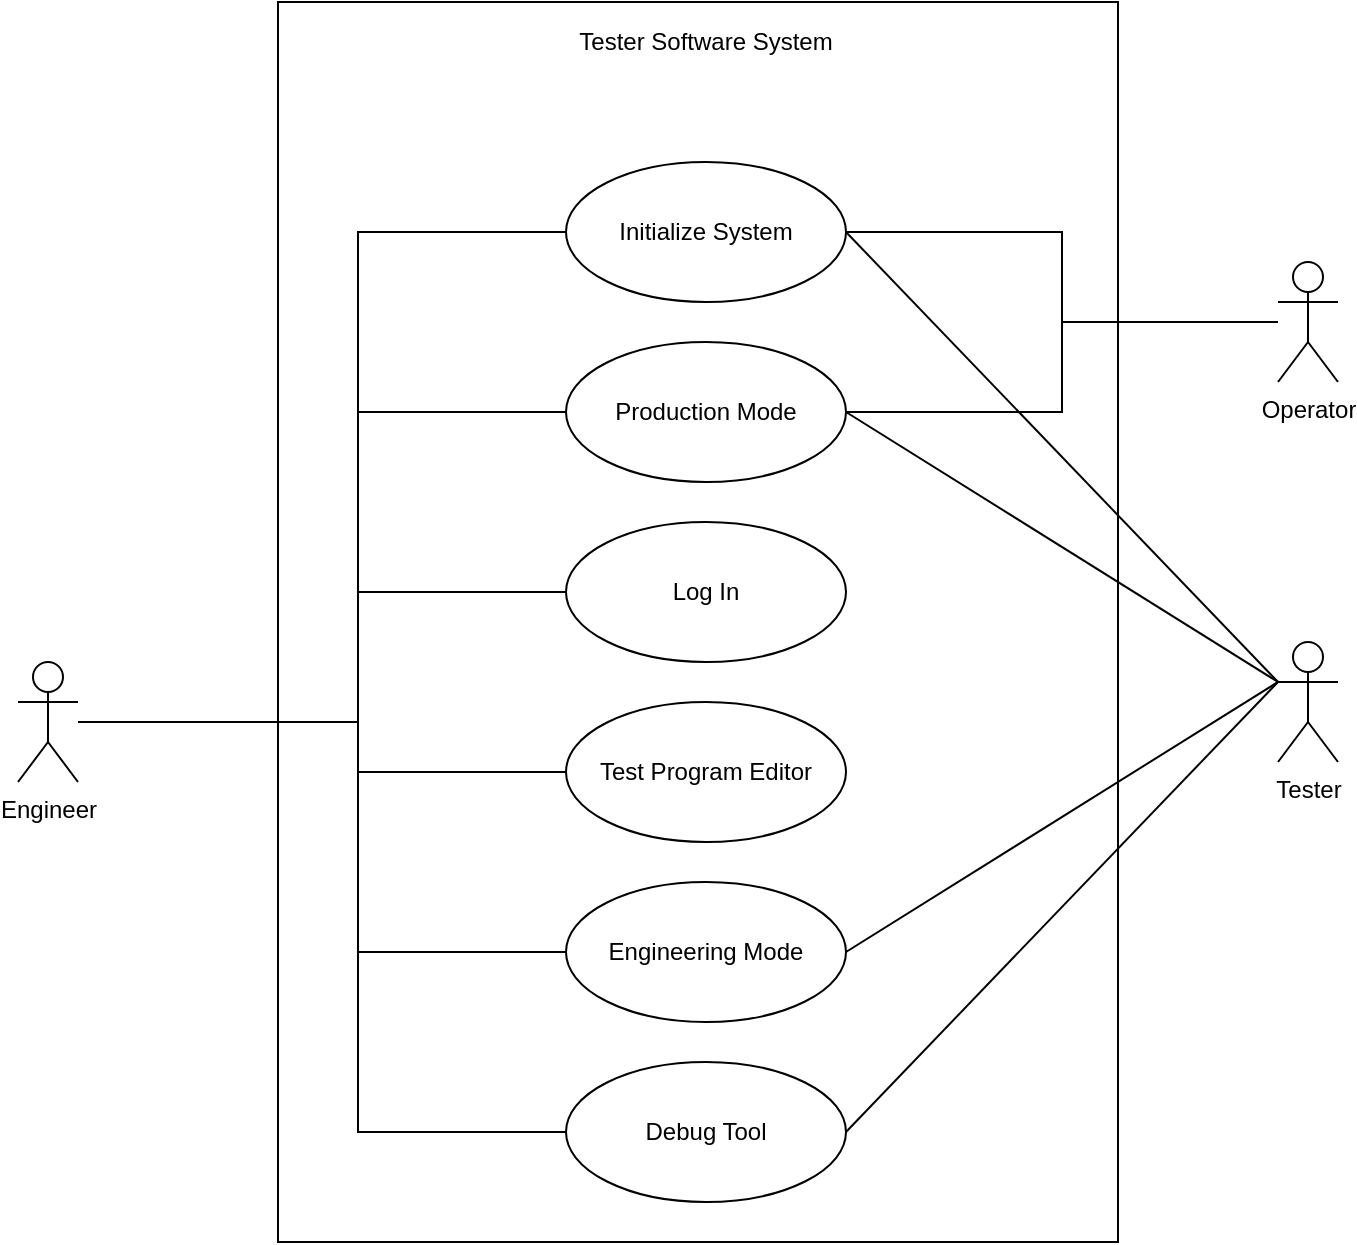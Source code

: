 <mxfile version="13.9.3" type="github" pages="10">
  <diagram id="ZSvhpRfDg_mLDwADFdrZ" name="Tester Software System Use Case">
    <mxGraphModel dx="1422" dy="762" grid="1" gridSize="10" guides="1" tooltips="1" connect="1" arrows="1" fold="1" page="1" pageScale="1" pageWidth="827" pageHeight="1169" math="0" shadow="0">
      <root>
        <mxCell id="4wPLn0WX0G4D1D1JWT_O-0" />
        <mxCell id="4wPLn0WX0G4D1D1JWT_O-1" parent="4wPLn0WX0G4D1D1JWT_O-0" />
        <mxCell id="4JWHjfX9BCcE-ciEQTX3-9" value="" style="rounded=0;whiteSpace=wrap;html=1;" vertex="1" parent="4wPLn0WX0G4D1D1JWT_O-1">
          <mxGeometry x="200" y="150" width="420" height="620" as="geometry" />
        </mxCell>
        <mxCell id="4JWHjfX9BCcE-ciEQTX3-0" value="Tester Software System" style="text;html=1;strokeColor=none;fillColor=none;align=center;verticalAlign=middle;whiteSpace=wrap;rounded=0;" vertex="1" parent="4wPLn0WX0G4D1D1JWT_O-1">
          <mxGeometry x="321" y="160" width="186" height="20" as="geometry" />
        </mxCell>
        <mxCell id="4JWHjfX9BCcE-ciEQTX3-10" style="edgeStyle=orthogonalEdgeStyle;rounded=0;orthogonalLoop=1;jettySize=auto;html=1;entryX=1;entryY=0.5;entryDx=0;entryDy=0;endArrow=none;endFill=0;" edge="1" parent="4wPLn0WX0G4D1D1JWT_O-1" source="4JWHjfX9BCcE-ciEQTX3-1" target="4JWHjfX9BCcE-ciEQTX3-2">
          <mxGeometry relative="1" as="geometry">
            <Array as="points">
              <mxPoint x="592" y="310" />
              <mxPoint x="592" y="265" />
            </Array>
          </mxGeometry>
        </mxCell>
        <mxCell id="4JWHjfX9BCcE-ciEQTX3-11" style="edgeStyle=orthogonalEdgeStyle;rounded=0;orthogonalLoop=1;jettySize=auto;html=1;entryX=1;entryY=0.5;entryDx=0;entryDy=0;endArrow=none;endFill=0;" edge="1" parent="4wPLn0WX0G4D1D1JWT_O-1" source="4JWHjfX9BCcE-ciEQTX3-1" target="4JWHjfX9BCcE-ciEQTX3-3">
          <mxGeometry relative="1" as="geometry">
            <Array as="points">
              <mxPoint x="592" y="310" />
              <mxPoint x="592" y="355" />
            </Array>
          </mxGeometry>
        </mxCell>
        <mxCell id="4JWHjfX9BCcE-ciEQTX3-1" value="Operator" style="shape=umlActor;verticalLabelPosition=bottom;verticalAlign=top;html=1;" vertex="1" parent="4wPLn0WX0G4D1D1JWT_O-1">
          <mxGeometry x="700" y="280" width="30" height="60" as="geometry" />
        </mxCell>
        <mxCell id="4JWHjfX9BCcE-ciEQTX3-2" value="Initialize System" style="ellipse;whiteSpace=wrap;html=1;" vertex="1" parent="4wPLn0WX0G4D1D1JWT_O-1">
          <mxGeometry x="344" y="230" width="140" height="70" as="geometry" />
        </mxCell>
        <mxCell id="4JWHjfX9BCcE-ciEQTX3-3" value="Production Mode" style="ellipse;whiteSpace=wrap;html=1;" vertex="1" parent="4wPLn0WX0G4D1D1JWT_O-1">
          <mxGeometry x="344" y="320" width="140" height="70" as="geometry" />
        </mxCell>
        <mxCell id="4JWHjfX9BCcE-ciEQTX3-4" value="Log In" style="ellipse;whiteSpace=wrap;html=1;" vertex="1" parent="4wPLn0WX0G4D1D1JWT_O-1">
          <mxGeometry x="344" y="410" width="140" height="70" as="geometry" />
        </mxCell>
        <mxCell id="4JWHjfX9BCcE-ciEQTX3-5" value="Engineering Mode" style="ellipse;whiteSpace=wrap;html=1;" vertex="1" parent="4wPLn0WX0G4D1D1JWT_O-1">
          <mxGeometry x="344" y="590" width="140" height="70" as="geometry" />
        </mxCell>
        <mxCell id="4JWHjfX9BCcE-ciEQTX3-6" value="Test Program Editor" style="ellipse;whiteSpace=wrap;html=1;" vertex="1" parent="4wPLn0WX0G4D1D1JWT_O-1">
          <mxGeometry x="344" y="500" width="140" height="70" as="geometry" />
        </mxCell>
        <mxCell id="4JWHjfX9BCcE-ciEQTX3-7" value="Debug Tool" style="ellipse;whiteSpace=wrap;html=1;" vertex="1" parent="4wPLn0WX0G4D1D1JWT_O-1">
          <mxGeometry x="344" y="680" width="140" height="70" as="geometry" />
        </mxCell>
        <mxCell id="4JWHjfX9BCcE-ciEQTX3-12" style="edgeStyle=orthogonalEdgeStyle;rounded=0;orthogonalLoop=1;jettySize=auto;html=1;entryX=0;entryY=0.5;entryDx=0;entryDy=0;endArrow=none;endFill=0;" edge="1" parent="4wPLn0WX0G4D1D1JWT_O-1" source="4JWHjfX9BCcE-ciEQTX3-8" target="4JWHjfX9BCcE-ciEQTX3-2">
          <mxGeometry relative="1" as="geometry">
            <Array as="points">
              <mxPoint x="240" y="510" />
              <mxPoint x="240" y="265" />
            </Array>
          </mxGeometry>
        </mxCell>
        <mxCell id="4JWHjfX9BCcE-ciEQTX3-13" style="edgeStyle=orthogonalEdgeStyle;rounded=0;orthogonalLoop=1;jettySize=auto;html=1;entryX=0;entryY=0.5;entryDx=0;entryDy=0;endArrow=none;endFill=0;" edge="1" parent="4wPLn0WX0G4D1D1JWT_O-1" source="4JWHjfX9BCcE-ciEQTX3-8" target="4JWHjfX9BCcE-ciEQTX3-3">
          <mxGeometry relative="1" as="geometry">
            <Array as="points">
              <mxPoint x="240" y="510" />
              <mxPoint x="240" y="355" />
            </Array>
          </mxGeometry>
        </mxCell>
        <mxCell id="4JWHjfX9BCcE-ciEQTX3-14" style="edgeStyle=orthogonalEdgeStyle;rounded=0;orthogonalLoop=1;jettySize=auto;html=1;entryX=0;entryY=0.5;entryDx=0;entryDy=0;endArrow=none;endFill=0;" edge="1" parent="4wPLn0WX0G4D1D1JWT_O-1" source="4JWHjfX9BCcE-ciEQTX3-8" target="4JWHjfX9BCcE-ciEQTX3-4">
          <mxGeometry relative="1" as="geometry">
            <Array as="points">
              <mxPoint x="240" y="510" />
              <mxPoint x="240" y="445" />
            </Array>
          </mxGeometry>
        </mxCell>
        <mxCell id="4JWHjfX9BCcE-ciEQTX3-15" style="edgeStyle=orthogonalEdgeStyle;rounded=0;orthogonalLoop=1;jettySize=auto;html=1;entryX=0;entryY=0.5;entryDx=0;entryDy=0;endArrow=none;endFill=0;" edge="1" parent="4wPLn0WX0G4D1D1JWT_O-1" source="4JWHjfX9BCcE-ciEQTX3-8" target="4JWHjfX9BCcE-ciEQTX3-6">
          <mxGeometry relative="1" as="geometry">
            <Array as="points">
              <mxPoint x="240" y="510" />
              <mxPoint x="240" y="535" />
            </Array>
          </mxGeometry>
        </mxCell>
        <mxCell id="4JWHjfX9BCcE-ciEQTX3-16" style="edgeStyle=orthogonalEdgeStyle;rounded=0;orthogonalLoop=1;jettySize=auto;html=1;entryX=0;entryY=0.5;entryDx=0;entryDy=0;endArrow=none;endFill=0;" edge="1" parent="4wPLn0WX0G4D1D1JWT_O-1" source="4JWHjfX9BCcE-ciEQTX3-8" target="4JWHjfX9BCcE-ciEQTX3-5">
          <mxGeometry relative="1" as="geometry">
            <Array as="points">
              <mxPoint x="240" y="510" />
              <mxPoint x="240" y="625" />
            </Array>
          </mxGeometry>
        </mxCell>
        <mxCell id="4JWHjfX9BCcE-ciEQTX3-17" style="edgeStyle=orthogonalEdgeStyle;rounded=0;orthogonalLoop=1;jettySize=auto;html=1;entryX=0;entryY=0.5;entryDx=0;entryDy=0;endArrow=none;endFill=0;" edge="1" parent="4wPLn0WX0G4D1D1JWT_O-1" source="4JWHjfX9BCcE-ciEQTX3-8" target="4JWHjfX9BCcE-ciEQTX3-7">
          <mxGeometry relative="1" as="geometry">
            <Array as="points">
              <mxPoint x="240" y="510" />
              <mxPoint x="240" y="715" />
            </Array>
          </mxGeometry>
        </mxCell>
        <mxCell id="4JWHjfX9BCcE-ciEQTX3-8" value="Engineer" style="shape=umlActor;verticalLabelPosition=bottom;verticalAlign=top;html=1;" vertex="1" parent="4wPLn0WX0G4D1D1JWT_O-1">
          <mxGeometry x="70" y="480" width="30" height="60" as="geometry" />
        </mxCell>
        <mxCell id="4JWHjfX9BCcE-ciEQTX3-18" value="Tester" style="shape=umlActor;verticalLabelPosition=bottom;verticalAlign=top;html=1;" vertex="1" parent="4wPLn0WX0G4D1D1JWT_O-1">
          <mxGeometry x="700" y="470" width="30" height="60" as="geometry" />
        </mxCell>
        <mxCell id="4JWHjfX9BCcE-ciEQTX3-20" value="" style="endArrow=none;html=1;entryX=1;entryY=0.5;entryDx=0;entryDy=0;exitX=0;exitY=0.333;exitDx=0;exitDy=0;exitPerimeter=0;" edge="1" parent="4wPLn0WX0G4D1D1JWT_O-1" source="4JWHjfX9BCcE-ciEQTX3-18" target="4JWHjfX9BCcE-ciEQTX3-2">
          <mxGeometry width="50" height="50" relative="1" as="geometry">
            <mxPoint x="660" y="450" as="sourcePoint" />
            <mxPoint x="710" y="400" as="targetPoint" />
          </mxGeometry>
        </mxCell>
        <mxCell id="4JWHjfX9BCcE-ciEQTX3-21" value="" style="endArrow=none;html=1;entryX=1;entryY=0.5;entryDx=0;entryDy=0;exitX=0;exitY=0.333;exitDx=0;exitDy=0;exitPerimeter=0;" edge="1" parent="4wPLn0WX0G4D1D1JWT_O-1" source="4JWHjfX9BCcE-ciEQTX3-18" target="4JWHjfX9BCcE-ciEQTX3-3">
          <mxGeometry width="50" height="50" relative="1" as="geometry">
            <mxPoint x="520" y="440" as="sourcePoint" />
            <mxPoint x="570" y="390" as="targetPoint" />
          </mxGeometry>
        </mxCell>
        <mxCell id="4JWHjfX9BCcE-ciEQTX3-22" value="" style="endArrow=none;html=1;entryX=1;entryY=0.5;entryDx=0;entryDy=0;exitX=0;exitY=0.333;exitDx=0;exitDy=0;exitPerimeter=0;" edge="1" parent="4wPLn0WX0G4D1D1JWT_O-1" source="4JWHjfX9BCcE-ciEQTX3-18" target="4JWHjfX9BCcE-ciEQTX3-5">
          <mxGeometry width="50" height="50" relative="1" as="geometry">
            <mxPoint x="700" y="540" as="sourcePoint" />
            <mxPoint x="484" y="405" as="targetPoint" />
          </mxGeometry>
        </mxCell>
        <mxCell id="4JWHjfX9BCcE-ciEQTX3-23" value="" style="endArrow=none;html=1;entryX=1;entryY=0.5;entryDx=0;entryDy=0;exitX=0;exitY=0.333;exitDx=0;exitDy=0;exitPerimeter=0;" edge="1" parent="4wPLn0WX0G4D1D1JWT_O-1" source="4JWHjfX9BCcE-ciEQTX3-18" target="4JWHjfX9BCcE-ciEQTX3-7">
          <mxGeometry width="50" height="50" relative="1" as="geometry">
            <mxPoint x="710" y="525" as="sourcePoint" />
            <mxPoint x="494" y="660" as="targetPoint" />
          </mxGeometry>
        </mxCell>
      </root>
    </mxGraphModel>
  </diagram>
  <diagram name="Initialize" id="9f46799a-70d6-7492-0946-bef42562c5a5">
    <mxGraphModel dx="1422" dy="762" grid="1" gridSize="10" guides="1" tooltips="1" connect="1" arrows="1" fold="1" page="1" pageScale="1" pageWidth="1100" pageHeight="850" background="#ffffff" math="0" shadow="0">
      <root>
        <mxCell id="0" />
        <mxCell id="1" parent="0" />
        <mxCell id="-JSnuaMhh9l9vGgG3Sei-8" style="edgeStyle=orthogonalEdgeStyle;rounded=0;orthogonalLoop=1;jettySize=auto;html=1;entryX=0;entryY=0.333;entryDx=0;entryDy=0;entryPerimeter=0;" parent="1" source="-JSnuaMhh9l9vGgG3Sei-1" target="-JSnuaMhh9l9vGgG3Sei-4" edge="1">
          <mxGeometry relative="1" as="geometry" />
        </mxCell>
        <mxCell id="-JSnuaMhh9l9vGgG3Sei-1" value="Operator" style="shape=umlActor;verticalLabelPosition=bottom;verticalAlign=top;html=1;outlineConnect=0;" parent="1" vertex="1">
          <mxGeometry x="30" y="150" width="30" height="60" as="geometry" />
        </mxCell>
        <mxCell id="-JSnuaMhh9l9vGgG3Sei-4" value="User" style="shape=umlActor;verticalLabelPosition=bottom;verticalAlign=top;html=1;outlineConnect=0;" parent="1" vertex="1">
          <mxGeometry x="230" y="230" width="30" height="60" as="geometry" />
        </mxCell>
        <mxCell id="-JSnuaMhh9l9vGgG3Sei-9" style="edgeStyle=orthogonalEdgeStyle;rounded=0;orthogonalLoop=1;jettySize=auto;html=1;entryX=0;entryY=0.333;entryDx=0;entryDy=0;entryPerimeter=0;" parent="1" source="-JSnuaMhh9l9vGgG3Sei-6" target="-JSnuaMhh9l9vGgG3Sei-4" edge="1">
          <mxGeometry relative="1" as="geometry">
            <mxPoint x="270" y="300" as="targetPoint" />
          </mxGeometry>
        </mxCell>
        <mxCell id="-JSnuaMhh9l9vGgG3Sei-6" value="Engineer" style="shape=umlActor;verticalLabelPosition=bottom;verticalAlign=top;html=1;outlineConnect=0;" parent="1" vertex="1">
          <mxGeometry x="30" y="280" width="30" height="60" as="geometry" />
        </mxCell>
        <mxCell id="-JSnuaMhh9l9vGgG3Sei-10" value="User" style="shape=umlActor;verticalLabelPosition=bottom;verticalAlign=top;html=1;outlineConnect=0;" parent="1" vertex="1">
          <mxGeometry x="20" y="540" width="30" height="60" as="geometry" />
        </mxCell>
        <mxCell id="-JSnuaMhh9l9vGgG3Sei-11" value="" style="rounded=0;whiteSpace=wrap;html=1;" parent="1" vertex="1">
          <mxGeometry x="250" y="330" width="410" height="590" as="geometry" />
        </mxCell>
        <mxCell id="-JSnuaMhh9l9vGgG3Sei-12" value="Tester Software System" style="text;html=1;strokeColor=none;fillColor=none;align=center;verticalAlign=middle;whiteSpace=wrap;rounded=0;" parent="1" vertex="1">
          <mxGeometry x="355" y="330" width="190" height="20" as="geometry" />
        </mxCell>
        <mxCell id="-JSnuaMhh9l9vGgG3Sei-13" value="Tester" style="shape=umlActor;verticalLabelPosition=bottom;verticalAlign=top;html=1;outlineConnect=0;" parent="1" vertex="1">
          <mxGeometry x="780" y="380" width="30" height="60" as="geometry" />
        </mxCell>
        <mxCell id="6TNPNMNtczoR3a4b1QIF-2" style="rounded=0;orthogonalLoop=1;jettySize=auto;html=1;entryX=0;entryY=0.333;entryDx=0;entryDy=0;entryPerimeter=0;endArrow=none;endFill=0;" edge="1" parent="1" source="-JSnuaMhh9l9vGgG3Sei-14" target="-JSnuaMhh9l9vGgG3Sei-13">
          <mxGeometry relative="1" as="geometry" />
        </mxCell>
        <mxCell id="6TNPNMNtczoR3a4b1QIF-7" style="edgeStyle=none;rounded=0;orthogonalLoop=1;jettySize=auto;html=1;exitX=0.5;exitY=1;exitDx=0;exitDy=0;entryX=0.5;entryY=0;entryDx=0;entryDy=0;endArrow=classic;endFill=1;dashed=1;" edge="1" parent="1" source="-JSnuaMhh9l9vGgG3Sei-14" target="6TNPNMNtczoR3a4b1QIF-3">
          <mxGeometry relative="1" as="geometry" />
        </mxCell>
        <mxCell id="6TNPNMNtczoR3a4b1QIF-8" value="&amp;lt;&amp;lt;Include&amp;gt;&amp;gt;" style="edgeLabel;html=1;align=center;verticalAlign=middle;resizable=0;points=[];" vertex="1" connectable="0" parent="6TNPNMNtczoR3a4b1QIF-7">
          <mxGeometry x="0.371" y="1" relative="1" as="geometry">
            <mxPoint x="-1" y="-14" as="offset" />
          </mxGeometry>
        </mxCell>
        <mxCell id="-JSnuaMhh9l9vGgG3Sei-14" value="System Initialize" style="ellipse;whiteSpace=wrap;html=1;" parent="1" vertex="1">
          <mxGeometry x="380" y="370" width="140" height="70" as="geometry" />
        </mxCell>
        <mxCell id="6TNPNMNtczoR3a4b1QIF-1" style="rounded=0;orthogonalLoop=1;jettySize=auto;html=1;entryX=0;entryY=0.5;entryDx=0;entryDy=0;endArrow=none;endFill=0;" edge="1" parent="1" source="-JSnuaMhh9l9vGgG3Sei-10" target="-JSnuaMhh9l9vGgG3Sei-14">
          <mxGeometry relative="1" as="geometry" />
        </mxCell>
        <mxCell id="6TNPNMNtczoR3a4b1QIF-4" style="edgeStyle=none;rounded=0;orthogonalLoop=1;jettySize=auto;html=1;exitX=1;exitY=0.5;exitDx=0;exitDy=0;entryX=0;entryY=0.333;entryDx=0;entryDy=0;entryPerimeter=0;endArrow=none;endFill=0;" edge="1" parent="1" source="6TNPNMNtczoR3a4b1QIF-3" target="-JSnuaMhh9l9vGgG3Sei-13">
          <mxGeometry relative="1" as="geometry" />
        </mxCell>
        <mxCell id="6TNPNMNtczoR3a4b1QIF-3" value="Check Tester" style="ellipse;whiteSpace=wrap;html=1;" vertex="1" parent="1">
          <mxGeometry x="380" y="490" width="140" height="70" as="geometry" />
        </mxCell>
        <mxCell id="6TNPNMNtczoR3a4b1QIF-5" value="Enter Offline Mode" style="ellipse;whiteSpace=wrap;html=1;" vertex="1" parent="1">
          <mxGeometry x="380" y="790" width="140" height="70" as="geometry" />
        </mxCell>
        <mxCell id="6TNPNMNtczoR3a4b1QIF-6" value="Enter Online Mode" style="ellipse;whiteSpace=wrap;html=1;" vertex="1" parent="1">
          <mxGeometry x="380" y="690" width="140" height="70" as="geometry" />
        </mxCell>
        <mxCell id="6TNPNMNtczoR3a4b1QIF-9" style="edgeStyle=none;rounded=0;orthogonalLoop=1;jettySize=auto;html=1;entryX=0;entryY=0.5;entryDx=0;entryDy=0;endArrow=none;endFill=0;" edge="1" parent="1" source="-JSnuaMhh9l9vGgG3Sei-10" target="6TNPNMNtczoR3a4b1QIF-6">
          <mxGeometry relative="1" as="geometry" />
        </mxCell>
        <mxCell id="6TNPNMNtczoR3a4b1QIF-10" style="edgeStyle=none;rounded=0;orthogonalLoop=1;jettySize=auto;html=1;entryX=0;entryY=0.5;entryDx=0;entryDy=0;endArrow=none;endFill=0;" edge="1" parent="1" source="-JSnuaMhh9l9vGgG3Sei-10" target="6TNPNMNtczoR3a4b1QIF-5">
          <mxGeometry relative="1" as="geometry" />
        </mxCell>
        <mxCell id="GsQcswI2mvqYlv_gjndz-1" value="Display Tester Information" style="ellipse;whiteSpace=wrap;html=1;" vertex="1" parent="1">
          <mxGeometry x="380" y="590" width="140" height="70" as="geometry" />
        </mxCell>
        <mxCell id="GsQcswI2mvqYlv_gjndz-2" style="edgeStyle=none;rounded=0;orthogonalLoop=1;jettySize=auto;html=1;entryX=0;entryY=0.5;entryDx=0;entryDy=0;endArrow=none;endFill=0;" edge="1" parent="1" source="-JSnuaMhh9l9vGgG3Sei-10" target="GsQcswI2mvqYlv_gjndz-1">
          <mxGeometry relative="1" as="geometry" />
        </mxCell>
      </root>
    </mxGraphModel>
  </diagram>
  <diagram id="JwA9TVUATksCAMwefTBp" name="Test Program Editor">
    <mxGraphModel dx="1422" dy="762" grid="1" gridSize="10" guides="1" tooltips="1" connect="1" arrows="1" fold="1" page="1" pageScale="1" pageWidth="827" pageHeight="1169" math="0" shadow="0">
      <root>
        <mxCell id="bP-Z4eB2gMXcmHlZaZZ3-0" />
        <mxCell id="bP-Z4eB2gMXcmHlZaZZ3-1" parent="bP-Z4eB2gMXcmHlZaZZ3-0" />
        <mxCell id="bP-Z4eB2gMXcmHlZaZZ3-3" value="" style="rounded=0;whiteSpace=wrap;html=1;" parent="bP-Z4eB2gMXcmHlZaZZ3-1" vertex="1">
          <mxGeometry x="260" y="50" width="450" height="900" as="geometry" />
        </mxCell>
        <mxCell id="Yi7C3MmLk7GHU6UtNqIh-13" style="edgeStyle=none;rounded=0;orthogonalLoop=1;jettySize=auto;html=1;entryX=0;entryY=0.5;entryDx=0;entryDy=0;endArrow=none;endFill=0;" edge="1" parent="bP-Z4eB2gMXcmHlZaZZ3-1" source="bP-Z4eB2gMXcmHlZaZZ3-2" target="Yi7C3MmLk7GHU6UtNqIh-0">
          <mxGeometry relative="1" as="geometry" />
        </mxCell>
        <mxCell id="Yi7C3MmLk7GHU6UtNqIh-14" style="edgeStyle=none;rounded=0;orthogonalLoop=1;jettySize=auto;html=1;entryX=0;entryY=0.585;entryDx=0;entryDy=0;entryPerimeter=0;endArrow=none;endFill=0;" edge="1" parent="bP-Z4eB2gMXcmHlZaZZ3-1" source="bP-Z4eB2gMXcmHlZaZZ3-2" target="Yi7C3MmLk7GHU6UtNqIh-1">
          <mxGeometry relative="1" as="geometry" />
        </mxCell>
        <mxCell id="Yi7C3MmLk7GHU6UtNqIh-15" style="edgeStyle=none;rounded=0;orthogonalLoop=1;jettySize=auto;html=1;entryX=0;entryY=0.5;entryDx=0;entryDy=0;endArrow=none;endFill=0;" edge="1" parent="bP-Z4eB2gMXcmHlZaZZ3-1" source="bP-Z4eB2gMXcmHlZaZZ3-2" target="bP-Z4eB2gMXcmHlZaZZ3-5">
          <mxGeometry relative="1" as="geometry" />
        </mxCell>
        <mxCell id="Yi7C3MmLk7GHU6UtNqIh-16" style="edgeStyle=none;rounded=0;orthogonalLoop=1;jettySize=auto;html=1;entryX=0;entryY=0.5;entryDx=0;entryDy=0;endArrow=none;endFill=0;" edge="1" parent="bP-Z4eB2gMXcmHlZaZZ3-1" source="bP-Z4eB2gMXcmHlZaZZ3-2" target="bP-Z4eB2gMXcmHlZaZZ3-6">
          <mxGeometry relative="1" as="geometry" />
        </mxCell>
        <mxCell id="Yi7C3MmLk7GHU6UtNqIh-17" style="edgeStyle=none;rounded=0;orthogonalLoop=1;jettySize=auto;html=1;entryX=0;entryY=0.5;entryDx=0;entryDy=0;endArrow=none;endFill=0;" edge="1" parent="bP-Z4eB2gMXcmHlZaZZ3-1" source="bP-Z4eB2gMXcmHlZaZZ3-2" target="bP-Z4eB2gMXcmHlZaZZ3-7">
          <mxGeometry relative="1" as="geometry" />
        </mxCell>
        <mxCell id="Yi7C3MmLk7GHU6UtNqIh-18" style="edgeStyle=none;rounded=0;orthogonalLoop=1;jettySize=auto;html=1;entryX=0;entryY=0.5;entryDx=0;entryDy=0;endArrow=none;endFill=0;" edge="1" parent="bP-Z4eB2gMXcmHlZaZZ3-1" source="bP-Z4eB2gMXcmHlZaZZ3-2" target="bP-Z4eB2gMXcmHlZaZZ3-8">
          <mxGeometry relative="1" as="geometry" />
        </mxCell>
        <mxCell id="Yi7C3MmLk7GHU6UtNqIh-19" style="edgeStyle=none;rounded=0;orthogonalLoop=1;jettySize=auto;html=1;entryX=0;entryY=0.5;entryDx=0;entryDy=0;endArrow=none;endFill=0;" edge="1" parent="bP-Z4eB2gMXcmHlZaZZ3-1" source="bP-Z4eB2gMXcmHlZaZZ3-2" target="bP-Z4eB2gMXcmHlZaZZ3-9">
          <mxGeometry relative="1" as="geometry" />
        </mxCell>
        <mxCell id="Yi7C3MmLk7GHU6UtNqIh-20" style="edgeStyle=none;rounded=0;orthogonalLoop=1;jettySize=auto;html=1;entryX=0;entryY=0.5;entryDx=0;entryDy=0;endArrow=none;endFill=0;" edge="1" parent="bP-Z4eB2gMXcmHlZaZZ3-1" source="bP-Z4eB2gMXcmHlZaZZ3-2" target="Yi7C3MmLk7GHU6UtNqIh-10">
          <mxGeometry relative="1" as="geometry" />
        </mxCell>
        <mxCell id="Yi7C3MmLk7GHU6UtNqIh-21" style="edgeStyle=none;rounded=0;orthogonalLoop=1;jettySize=auto;html=1;entryX=0;entryY=0.5;entryDx=0;entryDy=0;endArrow=none;endFill=0;" edge="1" parent="bP-Z4eB2gMXcmHlZaZZ3-1" source="bP-Z4eB2gMXcmHlZaZZ3-2" target="Yi7C3MmLk7GHU6UtNqIh-11">
          <mxGeometry relative="1" as="geometry" />
        </mxCell>
        <mxCell id="Yi7C3MmLk7GHU6UtNqIh-22" style="edgeStyle=none;rounded=0;orthogonalLoop=1;jettySize=auto;html=1;entryX=0;entryY=0.5;entryDx=0;entryDy=0;endArrow=none;endFill=0;" edge="1" parent="bP-Z4eB2gMXcmHlZaZZ3-1" source="bP-Z4eB2gMXcmHlZaZZ3-2" target="Yi7C3MmLk7GHU6UtNqIh-12">
          <mxGeometry relative="1" as="geometry" />
        </mxCell>
        <mxCell id="Yi7C3MmLk7GHU6UtNqIh-23" style="edgeStyle=none;rounded=0;orthogonalLoop=1;jettySize=auto;html=1;entryX=0;entryY=0.5;entryDx=0;entryDy=0;endArrow=none;endFill=0;" edge="1" parent="bP-Z4eB2gMXcmHlZaZZ3-1" source="bP-Z4eB2gMXcmHlZaZZ3-2" target="Yi7C3MmLk7GHU6UtNqIh-2">
          <mxGeometry relative="1" as="geometry" />
        </mxCell>
        <mxCell id="bP-Z4eB2gMXcmHlZaZZ3-2" value="Engineer" style="shape=umlActor;verticalLabelPosition=bottom;verticalAlign=top;html=1;" parent="bP-Z4eB2gMXcmHlZaZZ3-1" vertex="1">
          <mxGeometry x="170" y="465" width="30" height="60" as="geometry" />
        </mxCell>
        <mxCell id="bP-Z4eB2gMXcmHlZaZZ3-4" value="Tester Program Editor" style="text;html=1;strokeColor=none;fillColor=none;align=center;verticalAlign=middle;whiteSpace=wrap;rounded=0;" parent="bP-Z4eB2gMXcmHlZaZZ3-1" vertex="1">
          <mxGeometry x="430" y="50" width="130" height="24.884" as="geometry" />
        </mxCell>
        <mxCell id="Yi7C3MmLk7GHU6UtNqIh-0" value="Create Project" style="ellipse;whiteSpace=wrap;html=1;" vertex="1" parent="bP-Z4eB2gMXcmHlZaZZ3-1">
          <mxGeometry x="274" y="105.049" width="140" height="78.842" as="geometry" />
        </mxCell>
        <mxCell id="Yi7C3MmLk7GHU6UtNqIh-1" value="Open Project" style="ellipse;whiteSpace=wrap;html=1;" vertex="1" parent="bP-Z4eB2gMXcmHlZaZZ3-1">
          <mxGeometry x="430" y="130.005" width="140" height="78.842" as="geometry" />
        </mxCell>
        <mxCell id="Yi7C3MmLk7GHU6UtNqIh-2" value="Close Project" style="ellipse;whiteSpace=wrap;html=1;" vertex="1" parent="bP-Z4eB2gMXcmHlZaZZ3-1">
          <mxGeometry x="260" y="848.84" width="140" height="78.842" as="geometry" />
        </mxCell>
        <mxCell id="Yi7C3MmLk7GHU6UtNqIh-10" value="Save" style="ellipse;whiteSpace=wrap;html=1;" vertex="1" parent="bP-Z4eB2gMXcmHlZaZZ3-1">
          <mxGeometry x="520" y="619.995" width="140" height="78.842" as="geometry" />
        </mxCell>
        <mxCell id="Yi7C3MmLk7GHU6UtNqIh-11" value="Save All" style="ellipse;whiteSpace=wrap;html=1;" vertex="1" parent="bP-Z4eB2gMXcmHlZaZZ3-1">
          <mxGeometry x="460" y="700.001" width="140" height="78.842" as="geometry" />
        </mxCell>
        <mxCell id="bP-Z4eB2gMXcmHlZaZZ3-5" value="Define SPJT&amp;nbsp;" style="ellipse;whiteSpace=wrap;html=1;" parent="bP-Z4eB2gMXcmHlZaZZ3-1" vertex="1">
          <mxGeometry x="500" y="220" width="140" height="70" as="geometry" />
        </mxCell>
        <mxCell id="bP-Z4eB2gMXcmHlZaZZ3-6" value="Define Signal" style="ellipse;whiteSpace=wrap;html=1;" parent="bP-Z4eB2gMXcmHlZaZZ3-1" vertex="1">
          <mxGeometry x="570" y="290" width="140" height="70" as="geometry" />
        </mxCell>
        <mxCell id="bP-Z4eB2gMXcmHlZaZZ3-7" value="Define Flow Table" style="ellipse;whiteSpace=wrap;html=1;" parent="bP-Z4eB2gMXcmHlZaZZ3-1" vertex="1">
          <mxGeometry x="570" y="380" width="140" height="70" as="geometry" />
        </mxCell>
        <mxCell id="bP-Z4eB2gMXcmHlZaZZ3-8" value="Define Limit" style="ellipse;whiteSpace=wrap;html=1;" parent="bP-Z4eB2gMXcmHlZaZZ3-1" vertex="1">
          <mxGeometry x="570" y="460" width="140" height="70" as="geometry" />
        </mxCell>
        <mxCell id="bP-Z4eB2gMXcmHlZaZZ3-9" value="Define Timing Set" style="ellipse;whiteSpace=wrap;html=1;" parent="bP-Z4eB2gMXcmHlZaZZ3-1" vertex="1">
          <mxGeometry x="570" y="540" width="140" height="70" as="geometry" />
        </mxCell>
        <mxCell id="Yi7C3MmLk7GHU6UtNqIh-12" value="Generate Header File" style="ellipse;whiteSpace=wrap;html=1;" vertex="1" parent="bP-Z4eB2gMXcmHlZaZZ3-1">
          <mxGeometry x="380" y="778.84" width="140" height="70" as="geometry" />
        </mxCell>
      </root>
    </mxGraphModel>
  </diagram>
  <diagram id="VWeVhsb_hfVs4JsdaVOg" name="Create Project">
    <mxGraphModel dx="1422" dy="762" grid="1" gridSize="10" guides="1" tooltips="1" connect="1" arrows="1" fold="1" page="1" pageScale="1" pageWidth="827" pageHeight="1169" math="0" shadow="0">
      <root>
        <mxCell id="_z7It5Yw06Sf5Lwjf2Rs-0" />
        <mxCell id="_z7It5Yw06Sf5Lwjf2Rs-1" parent="_z7It5Yw06Sf5Lwjf2Rs-0" />
        <mxCell id="7hTTPnuK_ai4-4nYEMJC-0" value="Engineering" style="shape=umlActor;verticalLabelPosition=bottom;verticalAlign=top;html=1;" vertex="1" parent="_z7It5Yw06Sf5Lwjf2Rs-1">
          <mxGeometry x="130" y="360" width="30" height="60" as="geometry" />
        </mxCell>
        <mxCell id="RH-lgL7X8QTqI3d3hAhY-1" value="" style="rounded=0;whiteSpace=wrap;html=1;" vertex="1" parent="_z7It5Yw06Sf5Lwjf2Rs-1">
          <mxGeometry x="240" y="110" width="810" height="610" as="geometry" />
        </mxCell>
        <mxCell id="RH-lgL7X8QTqI3d3hAhY-2" value="Test Program Editor" style="text;html=1;strokeColor=none;fillColor=none;align=center;verticalAlign=middle;whiteSpace=wrap;rounded=0;" vertex="1" parent="_z7It5Yw06Sf5Lwjf2Rs-1">
          <mxGeometry x="510" y="110" width="110" height="20" as="geometry" />
        </mxCell>
        <mxCell id="k9fDVcoMqR9hqLXcfGFy-5" style="edgeStyle=none;rounded=0;orthogonalLoop=1;jettySize=auto;html=1;exitX=1;exitY=0.5;exitDx=0;exitDy=0;entryX=0;entryY=0.5;entryDx=0;entryDy=0;endArrow=open;endFill=0;dashed=1;" edge="1" parent="_z7It5Yw06Sf5Lwjf2Rs-1" source="k9fDVcoMqR9hqLXcfGFy-0" target="k9fDVcoMqR9hqLXcfGFy-7">
          <mxGeometry relative="1" as="geometry">
            <mxPoint x="450" y="265" as="targetPoint" />
          </mxGeometry>
        </mxCell>
        <mxCell id="k9fDVcoMqR9hqLXcfGFy-6" value="&amp;lt;&amp;lt;include&amp;gt;&amp;gt;" style="edgeLabel;html=1;align=center;verticalAlign=middle;resizable=0;points=[];" vertex="1" connectable="0" parent="k9fDVcoMqR9hqLXcfGFy-5">
          <mxGeometry x="0.474" y="-2" relative="1" as="geometry">
            <mxPoint x="-18.9" y="-12.0" as="offset" />
          </mxGeometry>
        </mxCell>
        <mxCell id="k9fDVcoMqR9hqLXcfGFy-0" value="Create Project" style="ellipse;whiteSpace=wrap;html=1;" vertex="1" parent="_z7It5Yw06Sf5Lwjf2Rs-1">
          <mxGeometry x="260" y="365" width="140" height="70" as="geometry" />
        </mxCell>
        <mxCell id="k9fDVcoMqR9hqLXcfGFy-13" style="edgeStyle=none;rounded=0;orthogonalLoop=1;jettySize=auto;html=1;exitX=0.5;exitY=0;exitDx=0;exitDy=0;entryX=0.5;entryY=1;entryDx=0;entryDy=0;dashed=1;endArrow=open;endFill=0;" edge="1" parent="_z7It5Yw06Sf5Lwjf2Rs-1" source="k9fDVcoMqR9hqLXcfGFy-7" target="k9fDVcoMqR9hqLXcfGFy-8">
          <mxGeometry relative="1" as="geometry" />
        </mxCell>
        <mxCell id="k9fDVcoMqR9hqLXcfGFy-26" value="&amp;lt;&amp;lt;include&amp;gt;&amp;gt;" style="edgeLabel;html=1;align=center;verticalAlign=middle;resizable=0;points=[];" vertex="1" connectable="0" parent="k9fDVcoMqR9hqLXcfGFy-13">
          <mxGeometry x="-0.308" y="-1" relative="1" as="geometry">
            <mxPoint as="offset" />
          </mxGeometry>
        </mxCell>
        <mxCell id="k9fDVcoMqR9hqLXcfGFy-14" style="edgeStyle=none;rounded=0;orthogonalLoop=1;jettySize=auto;html=1;exitX=1;exitY=0;exitDx=0;exitDy=0;entryX=0;entryY=1;entryDx=0;entryDy=0;dashed=1;endArrow=open;endFill=0;" edge="1" parent="_z7It5Yw06Sf5Lwjf2Rs-1" source="k9fDVcoMqR9hqLXcfGFy-7" target="k9fDVcoMqR9hqLXcfGFy-9">
          <mxGeometry relative="1" as="geometry" />
        </mxCell>
        <mxCell id="k9fDVcoMqR9hqLXcfGFy-27" value="&amp;lt;&amp;lt;include&amp;gt;&amp;gt;" style="edgeLabel;html=1;align=center;verticalAlign=middle;resizable=0;points=[];" vertex="1" connectable="0" parent="k9fDVcoMqR9hqLXcfGFy-14">
          <mxGeometry x="-0.224" y="2" relative="1" as="geometry">
            <mxPoint x="1" as="offset" />
          </mxGeometry>
        </mxCell>
        <mxCell id="k9fDVcoMqR9hqLXcfGFy-15" style="edgeStyle=none;rounded=0;orthogonalLoop=1;jettySize=auto;html=1;exitX=1;exitY=0.5;exitDx=0;exitDy=0;entryX=0;entryY=0.5;entryDx=0;entryDy=0;dashed=1;endArrow=open;endFill=0;" edge="1" parent="_z7It5Yw06Sf5Lwjf2Rs-1" source="k9fDVcoMqR9hqLXcfGFy-7" target="k9fDVcoMqR9hqLXcfGFy-10">
          <mxGeometry relative="1" as="geometry" />
        </mxCell>
        <mxCell id="k9fDVcoMqR9hqLXcfGFy-28" value="&amp;lt;&amp;lt;include&amp;gt;&amp;gt;" style="edgeLabel;html=1;align=center;verticalAlign=middle;resizable=0;points=[];" vertex="1" connectable="0" parent="k9fDVcoMqR9hqLXcfGFy-15">
          <mxGeometry x="0.182" relative="1" as="geometry">
            <mxPoint as="offset" />
          </mxGeometry>
        </mxCell>
        <mxCell id="k9fDVcoMqR9hqLXcfGFy-17" style="edgeStyle=none;rounded=0;orthogonalLoop=1;jettySize=auto;html=1;exitX=1;exitY=1;exitDx=0;exitDy=0;entryX=0;entryY=0;entryDx=0;entryDy=0;dashed=1;endArrow=open;endFill=0;" edge="1" parent="_z7It5Yw06Sf5Lwjf2Rs-1" source="k9fDVcoMqR9hqLXcfGFy-7" target="k9fDVcoMqR9hqLXcfGFy-12">
          <mxGeometry relative="1" as="geometry" />
        </mxCell>
        <mxCell id="k9fDVcoMqR9hqLXcfGFy-29" value="&amp;lt;&amp;lt;include&amp;gt;&amp;gt;" style="edgeLabel;html=1;align=center;verticalAlign=middle;resizable=0;points=[];" vertex="1" connectable="0" parent="k9fDVcoMqR9hqLXcfGFy-17">
          <mxGeometry x="-0.201" y="1" relative="1" as="geometry">
            <mxPoint as="offset" />
          </mxGeometry>
        </mxCell>
        <mxCell id="k9fDVcoMqR9hqLXcfGFy-7" value="Display &lt;br&gt;Create Project" style="ellipse;whiteSpace=wrap;html=1;" vertex="1" parent="_z7It5Yw06Sf5Lwjf2Rs-1">
          <mxGeometry x="470" y="365" width="140" height="70" as="geometry" />
        </mxCell>
        <mxCell id="k9fDVcoMqR9hqLXcfGFy-19" style="edgeStyle=none;rounded=0;orthogonalLoop=1;jettySize=auto;html=1;exitX=1;exitY=0;exitDx=0;exitDy=0;entryX=0;entryY=0.5;entryDx=0;entryDy=0;dashed=1;endArrow=open;endFill=0;" edge="1" parent="_z7It5Yw06Sf5Lwjf2Rs-1" source="k9fDVcoMqR9hqLXcfGFy-8" target="k9fDVcoMqR9hqLXcfGFy-18">
          <mxGeometry relative="1" as="geometry" />
        </mxCell>
        <mxCell id="k9fDVcoMqR9hqLXcfGFy-30" value="&amp;lt;&amp;lt;include&amp;gt;&amp;gt;" style="edgeLabel;html=1;align=center;verticalAlign=middle;resizable=0;points=[];" vertex="1" connectable="0" parent="k9fDVcoMqR9hqLXcfGFy-19">
          <mxGeometry x="-0.153" y="-1" relative="1" as="geometry">
            <mxPoint as="offset" />
          </mxGeometry>
        </mxCell>
        <mxCell id="k9fDVcoMqR9hqLXcfGFy-8" value="Input Project Name" style="ellipse;whiteSpace=wrap;html=1;" vertex="1" parent="_z7It5Yw06Sf5Lwjf2Rs-1">
          <mxGeometry x="520" y="210" width="140" height="70" as="geometry" />
        </mxCell>
        <mxCell id="k9fDVcoMqR9hqLXcfGFy-20" style="edgeStyle=none;rounded=0;orthogonalLoop=1;jettySize=auto;html=1;exitX=1;exitY=0;exitDx=0;exitDy=0;entryX=0;entryY=1;entryDx=0;entryDy=0;dashed=1;endArrow=open;endFill=0;" edge="1" parent="_z7It5Yw06Sf5Lwjf2Rs-1" source="k9fDVcoMqR9hqLXcfGFy-9" target="k9fDVcoMqR9hqLXcfGFy-18">
          <mxGeometry relative="1" as="geometry" />
        </mxCell>
        <mxCell id="k9fDVcoMqR9hqLXcfGFy-31" value="&amp;lt;&amp;lt;include&amp;gt;&amp;gt;" style="edgeLabel;html=1;align=center;verticalAlign=middle;resizable=0;points=[];" vertex="1" connectable="0" parent="k9fDVcoMqR9hqLXcfGFy-20">
          <mxGeometry x="-0.175" y="-1" relative="1" as="geometry">
            <mxPoint as="offset" />
          </mxGeometry>
        </mxCell>
        <mxCell id="k9fDVcoMqR9hqLXcfGFy-9" value="Select Project Path" style="ellipse;whiteSpace=wrap;html=1;" vertex="1" parent="_z7It5Yw06Sf5Lwjf2Rs-1">
          <mxGeometry x="660" y="270" width="140" height="70" as="geometry" />
        </mxCell>
        <mxCell id="k9fDVcoMqR9hqLXcfGFy-10" value="Create Project" style="ellipse;whiteSpace=wrap;html=1;" vertex="1" parent="_z7It5Yw06Sf5Lwjf2Rs-1">
          <mxGeometry x="720" y="365" width="140" height="70" as="geometry" />
        </mxCell>
        <mxCell id="k9fDVcoMqR9hqLXcfGFy-12" value="Cancel" style="ellipse;whiteSpace=wrap;html=1;" vertex="1" parent="_z7It5Yw06Sf5Lwjf2Rs-1">
          <mxGeometry x="687" y="460" width="140" height="70" as="geometry" />
        </mxCell>
        <mxCell id="k9fDVcoMqR9hqLXcfGFy-18" value="Verify" style="ellipse;whiteSpace=wrap;html=1;" vertex="1" parent="_z7It5Yw06Sf5Lwjf2Rs-1">
          <mxGeometry x="900" y="160" width="140" height="70" as="geometry" />
        </mxCell>
        <mxCell id="k9fDVcoMqR9hqLXcfGFy-24" style="edgeStyle=none;rounded=0;orthogonalLoop=1;jettySize=auto;html=1;exitX=0.5;exitY=0;exitDx=0;exitDy=0;entryX=0.671;entryY=1.014;entryDx=0;entryDy=0;entryPerimeter=0;dashed=1;endArrow=open;endFill=0;" edge="1" parent="_z7It5Yw06Sf5Lwjf2Rs-1" source="k9fDVcoMqR9hqLXcfGFy-22" target="k9fDVcoMqR9hqLXcfGFy-7">
          <mxGeometry relative="1" as="geometry" />
        </mxCell>
        <mxCell id="k9fDVcoMqR9hqLXcfGFy-25" value="&amp;lt;&amp;lt;extend&amp;gt;&amp;gt;" style="edgeLabel;html=1;align=center;verticalAlign=middle;resizable=0;points=[];" vertex="1" connectable="0" parent="k9fDVcoMqR9hqLXcfGFy-24">
          <mxGeometry x="-0.582" y="3" relative="1" as="geometry">
            <mxPoint as="offset" />
          </mxGeometry>
        </mxCell>
        <mxCell id="k9fDVcoMqR9hqLXcfGFy-22" value="Display &lt;br&gt;Error Message" style="ellipse;whiteSpace=wrap;html=1;" vertex="1" parent="_z7It5Yw06Sf5Lwjf2Rs-1">
          <mxGeometry x="510" y="520" width="140" height="70" as="geometry" />
        </mxCell>
        <mxCell id="k9fDVcoMqR9hqLXcfGFy-23" style="edgeStyle=none;rounded=0;orthogonalLoop=1;jettySize=auto;html=1;exitX=0.5;exitY=1;exitDx=0;exitDy=0;dashed=1;endArrow=open;endFill=0;" edge="1" parent="_z7It5Yw06Sf5Lwjf2Rs-1" source="k9fDVcoMqR9hqLXcfGFy-7" target="k9fDVcoMqR9hqLXcfGFy-7">
          <mxGeometry relative="1" as="geometry" />
        </mxCell>
      </root>
    </mxGraphModel>
  </diagram>
  <diagram id="_NEdWQWjz4LetVOBsfwk" name="Open Project">
    <mxGraphModel dx="1422" dy="762" grid="1" gridSize="10" guides="1" tooltips="1" connect="1" arrows="1" fold="1" page="1" pageScale="1" pageWidth="827" pageHeight="1169" math="0" shadow="0">
      <root>
        <mxCell id="s9s2wzTtjn3ou3Cw_jpY-0" />
        <mxCell id="s9s2wzTtjn3ou3Cw_jpY-1" parent="s9s2wzTtjn3ou3Cw_jpY-0" />
      </root>
    </mxGraphModel>
  </diagram>
  <diagram id="KLt2s5tba1F-shSmiPdW" name="Define SPJT">
    <mxGraphModel dx="1422" dy="762" grid="1" gridSize="10" guides="1" tooltips="1" connect="1" arrows="1" fold="1" page="1" pageScale="1" pageWidth="827" pageHeight="1169" math="0" shadow="0">
      <root>
        <mxCell id="WZWVWQX_sDGzyeAbbJc9-0" />
        <mxCell id="WZWVWQX_sDGzyeAbbJc9-1" parent="WZWVWQX_sDGzyeAbbJc9-0" />
        <mxCell id="WZWVWQX_sDGzyeAbbJc9-3" value="" style="rounded=0;whiteSpace=wrap;html=1;" vertex="1" parent="WZWVWQX_sDGzyeAbbJc9-1">
          <mxGeometry x="214" y="140" width="796" height="540" as="geometry" />
        </mxCell>
        <mxCell id="WZWVWQX_sDGzyeAbbJc9-2" value="Engineering" style="shape=umlActor;verticalLabelPosition=bottom;verticalAlign=top;html=1;outlineConnect=0;" vertex="1" parent="WZWVWQX_sDGzyeAbbJc9-1">
          <mxGeometry x="80" y="340" width="30" height="60" as="geometry" />
        </mxCell>
        <mxCell id="WZWVWQX_sDGzyeAbbJc9-4" value="Test Program Editor" style="text;html=1;strokeColor=none;fillColor=none;align=center;verticalAlign=middle;whiteSpace=wrap;rounded=0;" vertex="1" parent="WZWVWQX_sDGzyeAbbJc9-1">
          <mxGeometry x="346" y="150" width="136" height="20" as="geometry" />
        </mxCell>
        <mxCell id="WZWVWQX_sDGzyeAbbJc9-5" value="Define SPJT" style="ellipse;whiteSpace=wrap;html=1;" vertex="1" parent="WZWVWQX_sDGzyeAbbJc9-1">
          <mxGeometry x="240" y="340" width="140" height="70" as="geometry" />
        </mxCell>
        <mxCell id="WZWVWQX_sDGzyeAbbJc9-6" value="Select Signal File Path" style="ellipse;whiteSpace=wrap;html=1;" vertex="1" parent="WZWVWQX_sDGzyeAbbJc9-1">
          <mxGeometry x="490" y="200" width="140" height="70" as="geometry" />
        </mxCell>
      </root>
    </mxGraphModel>
  </diagram>
  <diagram id="QNBrAOMqoxuDWkykULo_" name="Engineering Mode">
    <mxGraphModel dx="1422" dy="762" grid="1" gridSize="10" guides="1" tooltips="1" connect="1" arrows="1" fold="1" page="1" pageScale="1" pageWidth="827" pageHeight="1169" math="0" shadow="0">
      <root>
        <mxCell id="AGUxOdfGl_9WyJINVfNE-0" />
        <mxCell id="AGUxOdfGl_9WyJINVfNE-1" parent="AGUxOdfGl_9WyJINVfNE-0" />
        <mxCell id="7iNjZCq6tYI0WsrI9e-w-1" value="Engineer" style="shape=umlActor;verticalLabelPosition=bottom;verticalAlign=top;html=1;" parent="AGUxOdfGl_9WyJINVfNE-1" vertex="1">
          <mxGeometry x="100" y="350" width="30" height="60" as="geometry" />
        </mxCell>
        <mxCell id="ykIfYfmPYH_iQaWSwgE2-0" value="" style="rounded=0;whiteSpace=wrap;html=1;" parent="AGUxOdfGl_9WyJINVfNE-1" vertex="1">
          <mxGeometry x="210" y="195" width="380" height="465" as="geometry" />
        </mxCell>
        <mxCell id="ykIfYfmPYH_iQaWSwgE2-1" value="Tester Software System - Engineering Mode" style="text;html=1;strokeColor=none;fillColor=none;align=center;verticalAlign=middle;whiteSpace=wrap;rounded=0;" parent="AGUxOdfGl_9WyJINVfNE-1" vertex="1">
          <mxGeometry x="329" y="203" width="170" height="20" as="geometry" />
        </mxCell>
        <mxCell id="ykIfYfmPYH_iQaWSwgE2-13" style="edgeStyle=orthogonalEdgeStyle;rounded=0;orthogonalLoop=1;jettySize=auto;html=1;entryX=0;entryY=0.333;entryDx=0;entryDy=0;entryPerimeter=0;" parent="AGUxOdfGl_9WyJINVfNE-1" source="ykIfYfmPYH_iQaWSwgE2-3" target="ykIfYfmPYH_iQaWSwgE2-12" edge="1">
          <mxGeometry relative="1" as="geometry" />
        </mxCell>
        <mxCell id="ykIfYfmPYH_iQaWSwgE2-3" value="Setup" style="ellipse;whiteSpace=wrap;html=1;" parent="AGUxOdfGl_9WyJINVfNE-1" vertex="1">
          <mxGeometry x="344" y="240" width="140" height="70" as="geometry" />
        </mxCell>
        <mxCell id="ykIfYfmPYH_iQaWSwgE2-14" style="edgeStyle=orthogonalEdgeStyle;rounded=0;orthogonalLoop=1;jettySize=auto;html=1;" parent="AGUxOdfGl_9WyJINVfNE-1" source="ykIfYfmPYH_iQaWSwgE2-5" edge="1">
          <mxGeometry relative="1" as="geometry">
            <mxPoint x="660" y="370.0" as="targetPoint" />
          </mxGeometry>
        </mxCell>
        <mxCell id="ykIfYfmPYH_iQaWSwgE2-5" value="Run Test Flow" style="ellipse;whiteSpace=wrap;html=1;" parent="AGUxOdfGl_9WyJINVfNE-1" vertex="1">
          <mxGeometry x="344" y="320" width="140" height="70" as="geometry" />
        </mxCell>
        <mxCell id="ykIfYfmPYH_iQaWSwgE2-6" value="Datalog" style="ellipse;whiteSpace=wrap;html=1;" parent="AGUxOdfGl_9WyJINVfNE-1" vertex="1">
          <mxGeometry x="344" y="400" width="140" height="70" as="geometry" />
        </mxCell>
        <mxCell id="ykIfYfmPYH_iQaWSwgE2-7" value="Summary" style="ellipse;whiteSpace=wrap;html=1;" parent="AGUxOdfGl_9WyJINVfNE-1" vertex="1">
          <mxGeometry x="344" y="480" width="140" height="70" as="geometry" />
        </mxCell>
        <mxCell id="ykIfYfmPYH_iQaWSwgE2-8" style="edgeStyle=orthogonalEdgeStyle;rounded=0;orthogonalLoop=1;jettySize=auto;html=1;entryX=0;entryY=0.5;entryDx=0;entryDy=0;" parent="AGUxOdfGl_9WyJINVfNE-1" source="7iNjZCq6tYI0WsrI9e-w-1" target="ykIfYfmPYH_iQaWSwgE2-3" edge="1">
          <mxGeometry relative="1" as="geometry" />
        </mxCell>
        <mxCell id="ykIfYfmPYH_iQaWSwgE2-9" style="edgeStyle=orthogonalEdgeStyle;rounded=0;orthogonalLoop=1;jettySize=auto;html=1;" parent="AGUxOdfGl_9WyJINVfNE-1" source="7iNjZCq6tYI0WsrI9e-w-1" target="ykIfYfmPYH_iQaWSwgE2-5" edge="1">
          <mxGeometry relative="1" as="geometry" />
        </mxCell>
        <mxCell id="ykIfYfmPYH_iQaWSwgE2-10" style="edgeStyle=orthogonalEdgeStyle;rounded=0;orthogonalLoop=1;jettySize=auto;html=1;" parent="AGUxOdfGl_9WyJINVfNE-1" source="7iNjZCq6tYI0WsrI9e-w-1" target="ykIfYfmPYH_iQaWSwgE2-6" edge="1">
          <mxGeometry relative="1" as="geometry" />
        </mxCell>
        <mxCell id="ykIfYfmPYH_iQaWSwgE2-12" value="Tester" style="shape=umlActor;verticalLabelPosition=bottom;verticalAlign=top;html=1;" parent="AGUxOdfGl_9WyJINVfNE-1" vertex="1">
          <mxGeometry x="660" y="350" width="30" height="60" as="geometry" />
        </mxCell>
        <mxCell id="AsjbxBmU00sw4VKJkbOL-0" value="System / API Alarm" style="ellipse;whiteSpace=wrap;html=1;" parent="AGUxOdfGl_9WyJINVfNE-1" vertex="1">
          <mxGeometry x="344" y="560" width="140" height="70" as="geometry" />
        </mxCell>
        <mxCell id="ykIfYfmPYH_iQaWSwgE2-11" style="edgeStyle=orthogonalEdgeStyle;rounded=0;orthogonalLoop=1;jettySize=auto;html=1;entryX=0;entryY=0.5;entryDx=0;entryDy=0;" parent="AGUxOdfGl_9WyJINVfNE-1" source="7iNjZCq6tYI0WsrI9e-w-1" target="ykIfYfmPYH_iQaWSwgE2-7" edge="1">
          <mxGeometry relative="1" as="geometry" />
        </mxCell>
        <mxCell id="AsjbxBmU00sw4VKJkbOL-1" style="edgeStyle=orthogonalEdgeStyle;rounded=0;orthogonalLoop=1;jettySize=auto;html=1;entryX=0;entryY=0.5;entryDx=0;entryDy=0;" parent="AGUxOdfGl_9WyJINVfNE-1" source="7iNjZCq6tYI0WsrI9e-w-1" target="AsjbxBmU00sw4VKJkbOL-0" edge="1">
          <mxGeometry relative="1" as="geometry" />
        </mxCell>
      </root>
    </mxGraphModel>
  </diagram>
  <diagram id="_kMSDQzpgZpqmjCjFAej" name="Production">
    <mxGraphModel dx="1422" dy="1931" grid="1" gridSize="10" guides="1" tooltips="1" connect="1" arrows="1" fold="1" page="1" pageScale="1" pageWidth="827" pageHeight="1169" math="0" shadow="0">
      <root>
        <mxCell id="2kml3ozV0RPXLu-iGl9X-0" />
        <mxCell id="2kml3ozV0RPXLu-iGl9X-1" parent="2kml3ozV0RPXLu-iGl9X-0" />
        <mxCell id="2kml3ozV0RPXLu-iGl9X-8" value="" style="rounded=0;whiteSpace=wrap;html=1;" parent="2kml3ozV0RPXLu-iGl9X-1" vertex="1">
          <mxGeometry x="269" y="160" width="290" height="320" as="geometry" />
        </mxCell>
        <mxCell id="2kml3ozV0RPXLu-iGl9X-9" style="edgeStyle=orthogonalEdgeStyle;rounded=0;orthogonalLoop=1;jettySize=auto;html=1;entryX=0;entryY=0.5;entryDx=0;entryDy=0;endArrow=none;endFill=0;" parent="2kml3ozV0RPXLu-iGl9X-1" target="2kml3ozV0RPXLu-iGl9X-5" edge="1">
          <mxGeometry relative="1" as="geometry">
            <mxPoint x="110" y="330.034" as="sourcePoint" />
          </mxGeometry>
        </mxCell>
        <mxCell id="2kml3ozV0RPXLu-iGl9X-10" style="edgeStyle=orthogonalEdgeStyle;rounded=0;orthogonalLoop=1;jettySize=auto;html=1;entryX=0;entryY=0.5;entryDx=0;entryDy=0;endArrow=none;endFill=0;" parent="2kml3ozV0RPXLu-iGl9X-1" target="2kml3ozV0RPXLu-iGl9X-6" edge="1">
          <mxGeometry relative="1" as="geometry">
            <mxPoint x="110" y="330.034" as="sourcePoint" />
          </mxGeometry>
        </mxCell>
        <mxCell id="2kml3ozV0RPXLu-iGl9X-11" style="edgeStyle=orthogonalEdgeStyle;rounded=0;orthogonalLoop=1;jettySize=auto;html=1;entryX=0;entryY=0.5;entryDx=0;entryDy=0;endArrow=none;endFill=0;" parent="2kml3ozV0RPXLu-iGl9X-1" target="2kml3ozV0RPXLu-iGl9X-7" edge="1">
          <mxGeometry relative="1" as="geometry">
            <mxPoint x="110" y="330.034" as="sourcePoint" />
            <Array as="points">
              <mxPoint x="227" y="330" />
              <mxPoint x="227" y="415" />
            </Array>
          </mxGeometry>
        </mxCell>
        <mxCell id="2kml3ozV0RPXLu-iGl9X-4" value="Tester Software System-Production Mode" style="text;html=1;strokeColor=none;fillColor=none;align=center;verticalAlign=middle;whiteSpace=wrap;rounded=0;" parent="2kml3ozV0RPXLu-iGl9X-1" vertex="1">
          <mxGeometry x="284" y="170" width="260" height="20" as="geometry" />
        </mxCell>
        <mxCell id="NzBXkZbWhfFTlK8Dya1B-1" style="edgeStyle=orthogonalEdgeStyle;rounded=0;orthogonalLoop=1;jettySize=auto;html=1;entryX=0;entryY=0.333;entryDx=0;entryDy=0;entryPerimeter=0;endArrow=none;endFill=0;" parent="2kml3ozV0RPXLu-iGl9X-1" source="2kml3ozV0RPXLu-iGl9X-5" target="NzBXkZbWhfFTlK8Dya1B-0" edge="1">
          <mxGeometry relative="1" as="geometry" />
        </mxCell>
        <mxCell id="2kml3ozV0RPXLu-iGl9X-5" value="Setup" style="ellipse;whiteSpace=wrap;html=1;" parent="2kml3ozV0RPXLu-iGl9X-1" vertex="1">
          <mxGeometry x="344" y="220" width="140" height="70" as="geometry" />
        </mxCell>
        <mxCell id="NzBXkZbWhfFTlK8Dya1B-2" style="edgeStyle=orthogonalEdgeStyle;rounded=0;orthogonalLoop=1;jettySize=auto;html=1;entryX=0;entryY=0.333;entryDx=0;entryDy=0;entryPerimeter=0;endArrow=none;endFill=0;" parent="2kml3ozV0RPXLu-iGl9X-1" source="2kml3ozV0RPXLu-iGl9X-6" target="NzBXkZbWhfFTlK8Dya1B-0" edge="1">
          <mxGeometry relative="1" as="geometry" />
        </mxCell>
        <mxCell id="2kml3ozV0RPXLu-iGl9X-6" value="Start Test" style="ellipse;whiteSpace=wrap;html=1;" parent="2kml3ozV0RPXLu-iGl9X-1" vertex="1">
          <mxGeometry x="344" y="300" width="140" height="70" as="geometry" />
        </mxCell>
        <mxCell id="2kml3ozV0RPXLu-iGl9X-7" value="System / API Alarm" style="ellipse;whiteSpace=wrap;html=1;" parent="2kml3ozV0RPXLu-iGl9X-1" vertex="1">
          <mxGeometry x="344" y="380" width="140" height="70" as="geometry" />
        </mxCell>
        <mxCell id="NzBXkZbWhfFTlK8Dya1B-0" value="Tester" style="shape=umlActor;verticalLabelPosition=bottom;verticalAlign=top;html=1;" parent="2kml3ozV0RPXLu-iGl9X-1" vertex="1">
          <mxGeometry x="700" y="300" width="30" height="60" as="geometry" />
        </mxCell>
        <mxCell id="wiEPOa7FNHhk_RYF5Sjz-0" style="edgeStyle=orthogonalEdgeStyle;rounded=0;orthogonalLoop=1;jettySize=auto;html=1;entryX=0;entryY=0.333;entryDx=0;entryDy=0;entryPerimeter=0;" parent="2kml3ozV0RPXLu-iGl9X-1" source="wiEPOa7FNHhk_RYF5Sjz-1" target="wiEPOa7FNHhk_RYF5Sjz-2" edge="1">
          <mxGeometry relative="1" as="geometry" />
        </mxCell>
        <mxCell id="wiEPOa7FNHhk_RYF5Sjz-1" value="Operator" style="shape=umlActor;verticalLabelPosition=bottom;verticalAlign=top;html=1;outlineConnect=0;" parent="2kml3ozV0RPXLu-iGl9X-1" vertex="1">
          <mxGeometry x="114" y="-100" width="30" height="60" as="geometry" />
        </mxCell>
        <mxCell id="wiEPOa7FNHhk_RYF5Sjz-2" value="User" style="shape=umlActor;verticalLabelPosition=bottom;verticalAlign=top;html=1;outlineConnect=0;" parent="2kml3ozV0RPXLu-iGl9X-1" vertex="1">
          <mxGeometry x="314" y="-20" width="30" height="60" as="geometry" />
        </mxCell>
        <mxCell id="wiEPOa7FNHhk_RYF5Sjz-3" style="edgeStyle=orthogonalEdgeStyle;rounded=0;orthogonalLoop=1;jettySize=auto;html=1;entryX=0;entryY=0.333;entryDx=0;entryDy=0;entryPerimeter=0;" parent="2kml3ozV0RPXLu-iGl9X-1" source="wiEPOa7FNHhk_RYF5Sjz-4" target="wiEPOa7FNHhk_RYF5Sjz-2" edge="1">
          <mxGeometry relative="1" as="geometry">
            <mxPoint x="354" y="50" as="targetPoint" />
          </mxGeometry>
        </mxCell>
        <mxCell id="wiEPOa7FNHhk_RYF5Sjz-4" value="Engineer" style="shape=umlActor;verticalLabelPosition=bottom;verticalAlign=top;html=1;outlineConnect=0;" parent="2kml3ozV0RPXLu-iGl9X-1" vertex="1">
          <mxGeometry x="114" y="30" width="30" height="60" as="geometry" />
        </mxCell>
        <mxCell id="wiEPOa7FNHhk_RYF5Sjz-5" value="User" style="shape=umlActor;verticalLabelPosition=bottom;verticalAlign=top;html=1;outlineConnect=0;" parent="2kml3ozV0RPXLu-iGl9X-1" vertex="1">
          <mxGeometry x="84" y="305" width="30" height="60" as="geometry" />
        </mxCell>
      </root>
    </mxGraphModel>
  </diagram>
  <diagram id="gpTwnON4eo0vo7RGvYr5" name="Debug Tool">
    <mxGraphModel dx="1422" dy="762" grid="1" gridSize="10" guides="1" tooltips="1" connect="1" arrows="1" fold="1" page="1" pageScale="1" pageWidth="827" pageHeight="1169" math="0" shadow="0">
      <root>
        <mxCell id="Aic5Q82vQnwZe_dxL76_-0" />
        <mxCell id="Aic5Q82vQnwZe_dxL76_-1" parent="Aic5Q82vQnwZe_dxL76_-0" />
        <mxCell id="Aic5Q82vQnwZe_dxL76_-3" value="" style="rounded=0;whiteSpace=wrap;html=1;" vertex="1" parent="Aic5Q82vQnwZe_dxL76_-1">
          <mxGeometry x="260" y="160" width="240" height="340" as="geometry" />
        </mxCell>
        <mxCell id="Aic5Q82vQnwZe_dxL76_-6" style="edgeStyle=orthogonalEdgeStyle;rounded=0;orthogonalLoop=1;jettySize=auto;html=1;entryX=0;entryY=0.5;entryDx=0;entryDy=0;" edge="1" parent="Aic5Q82vQnwZe_dxL76_-1" source="Aic5Q82vQnwZe_dxL76_-2" target="Aic5Q82vQnwZe_dxL76_-5">
          <mxGeometry relative="1" as="geometry" />
        </mxCell>
        <mxCell id="Aic5Q82vQnwZe_dxL76_-7" style="edgeStyle=orthogonalEdgeStyle;rounded=0;orthogonalLoop=1;jettySize=auto;html=1;entryX=0;entryY=0.5;entryDx=0;entryDy=0;" edge="1" parent="Aic5Q82vQnwZe_dxL76_-1" source="Aic5Q82vQnwZe_dxL76_-2" target="Aic5Q82vQnwZe_dxL76_-4">
          <mxGeometry relative="1" as="geometry" />
        </mxCell>
        <mxCell id="Aic5Q82vQnwZe_dxL76_-2" value="Engineer" style="shape=umlActor;verticalLabelPosition=bottom;verticalAlign=top;html=1;outlineConnect=0;" vertex="1" parent="Aic5Q82vQnwZe_dxL76_-1">
          <mxGeometry x="100" y="290" width="30" height="60" as="geometry" />
        </mxCell>
        <mxCell id="Aic5Q82vQnwZe_dxL76_-4" value="use Shmoo Tool" style="ellipse;whiteSpace=wrap;html=1;" vertex="1" parent="Aic5Q82vQnwZe_dxL76_-1">
          <mxGeometry x="310" y="337.5" width="140" height="70" as="geometry" />
        </mxCell>
        <mxCell id="Aic5Q82vQnwZe_dxL76_-5" value="use Instrument Tool" style="ellipse;whiteSpace=wrap;html=1;" vertex="1" parent="Aic5Q82vQnwZe_dxL76_-1">
          <mxGeometry x="310" y="232.5" width="140" height="70" as="geometry" />
        </mxCell>
        <mxCell id="Aic5Q82vQnwZe_dxL76_-8" value="Tester Software System - Debug Tool" style="text;html=1;strokeColor=none;fillColor=none;align=center;verticalAlign=middle;whiteSpace=wrap;rounded=0;" vertex="1" parent="Aic5Q82vQnwZe_dxL76_-1">
          <mxGeometry x="242.5" y="160" width="275" height="20" as="geometry" />
        </mxCell>
      </root>
    </mxGraphModel>
  </diagram>
  <diagram id="F7YQvLCKnFHaeV6q1Nj6" name="Login">
    <mxGraphModel dx="1422" dy="762" grid="1" gridSize="10" guides="1" tooltips="1" connect="1" arrows="1" fold="1" page="1" pageScale="1" pageWidth="827" pageHeight="1169" math="0" shadow="0">
      <root>
        <mxCell id="6rXy4vtahGP9o_av1mYt-0" />
        <mxCell id="6rXy4vtahGP9o_av1mYt-1" parent="6rXy4vtahGP9o_av1mYt-0" />
        <mxCell id="4S7oSMSM7NG7HK-OORzO-10" value="" style="rounded=0;whiteSpace=wrap;html=1;" vertex="1" parent="6rXy4vtahGP9o_av1mYt-1">
          <mxGeometry x="280" y="360" width="260" height="230" as="geometry" />
        </mxCell>
        <mxCell id="4S7oSMSM7NG7HK-OORzO-11" style="edgeStyle=orthogonalEdgeStyle;rounded=0;orthogonalLoop=1;jettySize=auto;html=1;entryX=0;entryY=0.5;entryDx=0;entryDy=0;" edge="1" parent="6rXy4vtahGP9o_av1mYt-1" source="4S7oSMSM7NG7HK-OORzO-5" target="4S7oSMSM7NG7HK-OORzO-9">
          <mxGeometry relative="1" as="geometry" />
        </mxCell>
        <mxCell id="4S7oSMSM7NG7HK-OORzO-5" value="Engineer" style="shape=umlActor;verticalLabelPosition=bottom;verticalAlign=top;html=1;outlineConnect=0;" vertex="1" parent="6rXy4vtahGP9o_av1mYt-1">
          <mxGeometry x="120" y="460" width="30" height="60" as="geometry" />
        </mxCell>
        <mxCell id="4S7oSMSM7NG7HK-OORzO-6" value="Tester Software System" style="text;html=1;strokeColor=none;fillColor=none;align=center;verticalAlign=middle;whiteSpace=wrap;rounded=0;" vertex="1" parent="6rXy4vtahGP9o_av1mYt-1">
          <mxGeometry x="316" y="370" width="196" height="20" as="geometry" />
        </mxCell>
        <mxCell id="4S7oSMSM7NG7HK-OORzO-9" value="Login" style="ellipse;whiteSpace=wrap;html=1;" vertex="1" parent="6rXy4vtahGP9o_av1mYt-1">
          <mxGeometry x="344" y="455" width="140" height="70" as="geometry" />
        </mxCell>
      </root>
    </mxGraphModel>
  </diagram>
</mxfile>
